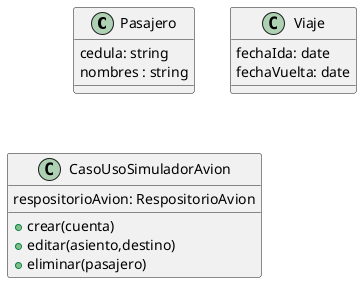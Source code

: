 @startuml

class Pasajero{
  cedula: string
  nombres : string
}

class Viaje {
  fechaIda: date
  fechaVuelta: date
}


class CasoUsoSimuladorAvion{
  respositorioAvion: RespositorioAvion
  + crear(cuenta)
  + editar(asiento,destino)
  + eliminar(pasajero)
}

@enduml
